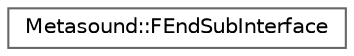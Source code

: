 digraph "Graphical Class Hierarchy"
{
 // INTERACTIVE_SVG=YES
 // LATEX_PDF_SIZE
  bgcolor="transparent";
  edge [fontname=Helvetica,fontsize=10,labelfontname=Helvetica,labelfontsize=10];
  node [fontname=Helvetica,fontsize=10,shape=box,height=0.2,width=0.4];
  rankdir="LR";
  Node0 [id="Node000000",label="Metasound::FEndSubInterface",height=0.2,width=0.4,color="grey40", fillcolor="white", style="filled",URL="$d8/db5/structMetasound_1_1FEndSubInterface.html",tooltip=" "];
}
